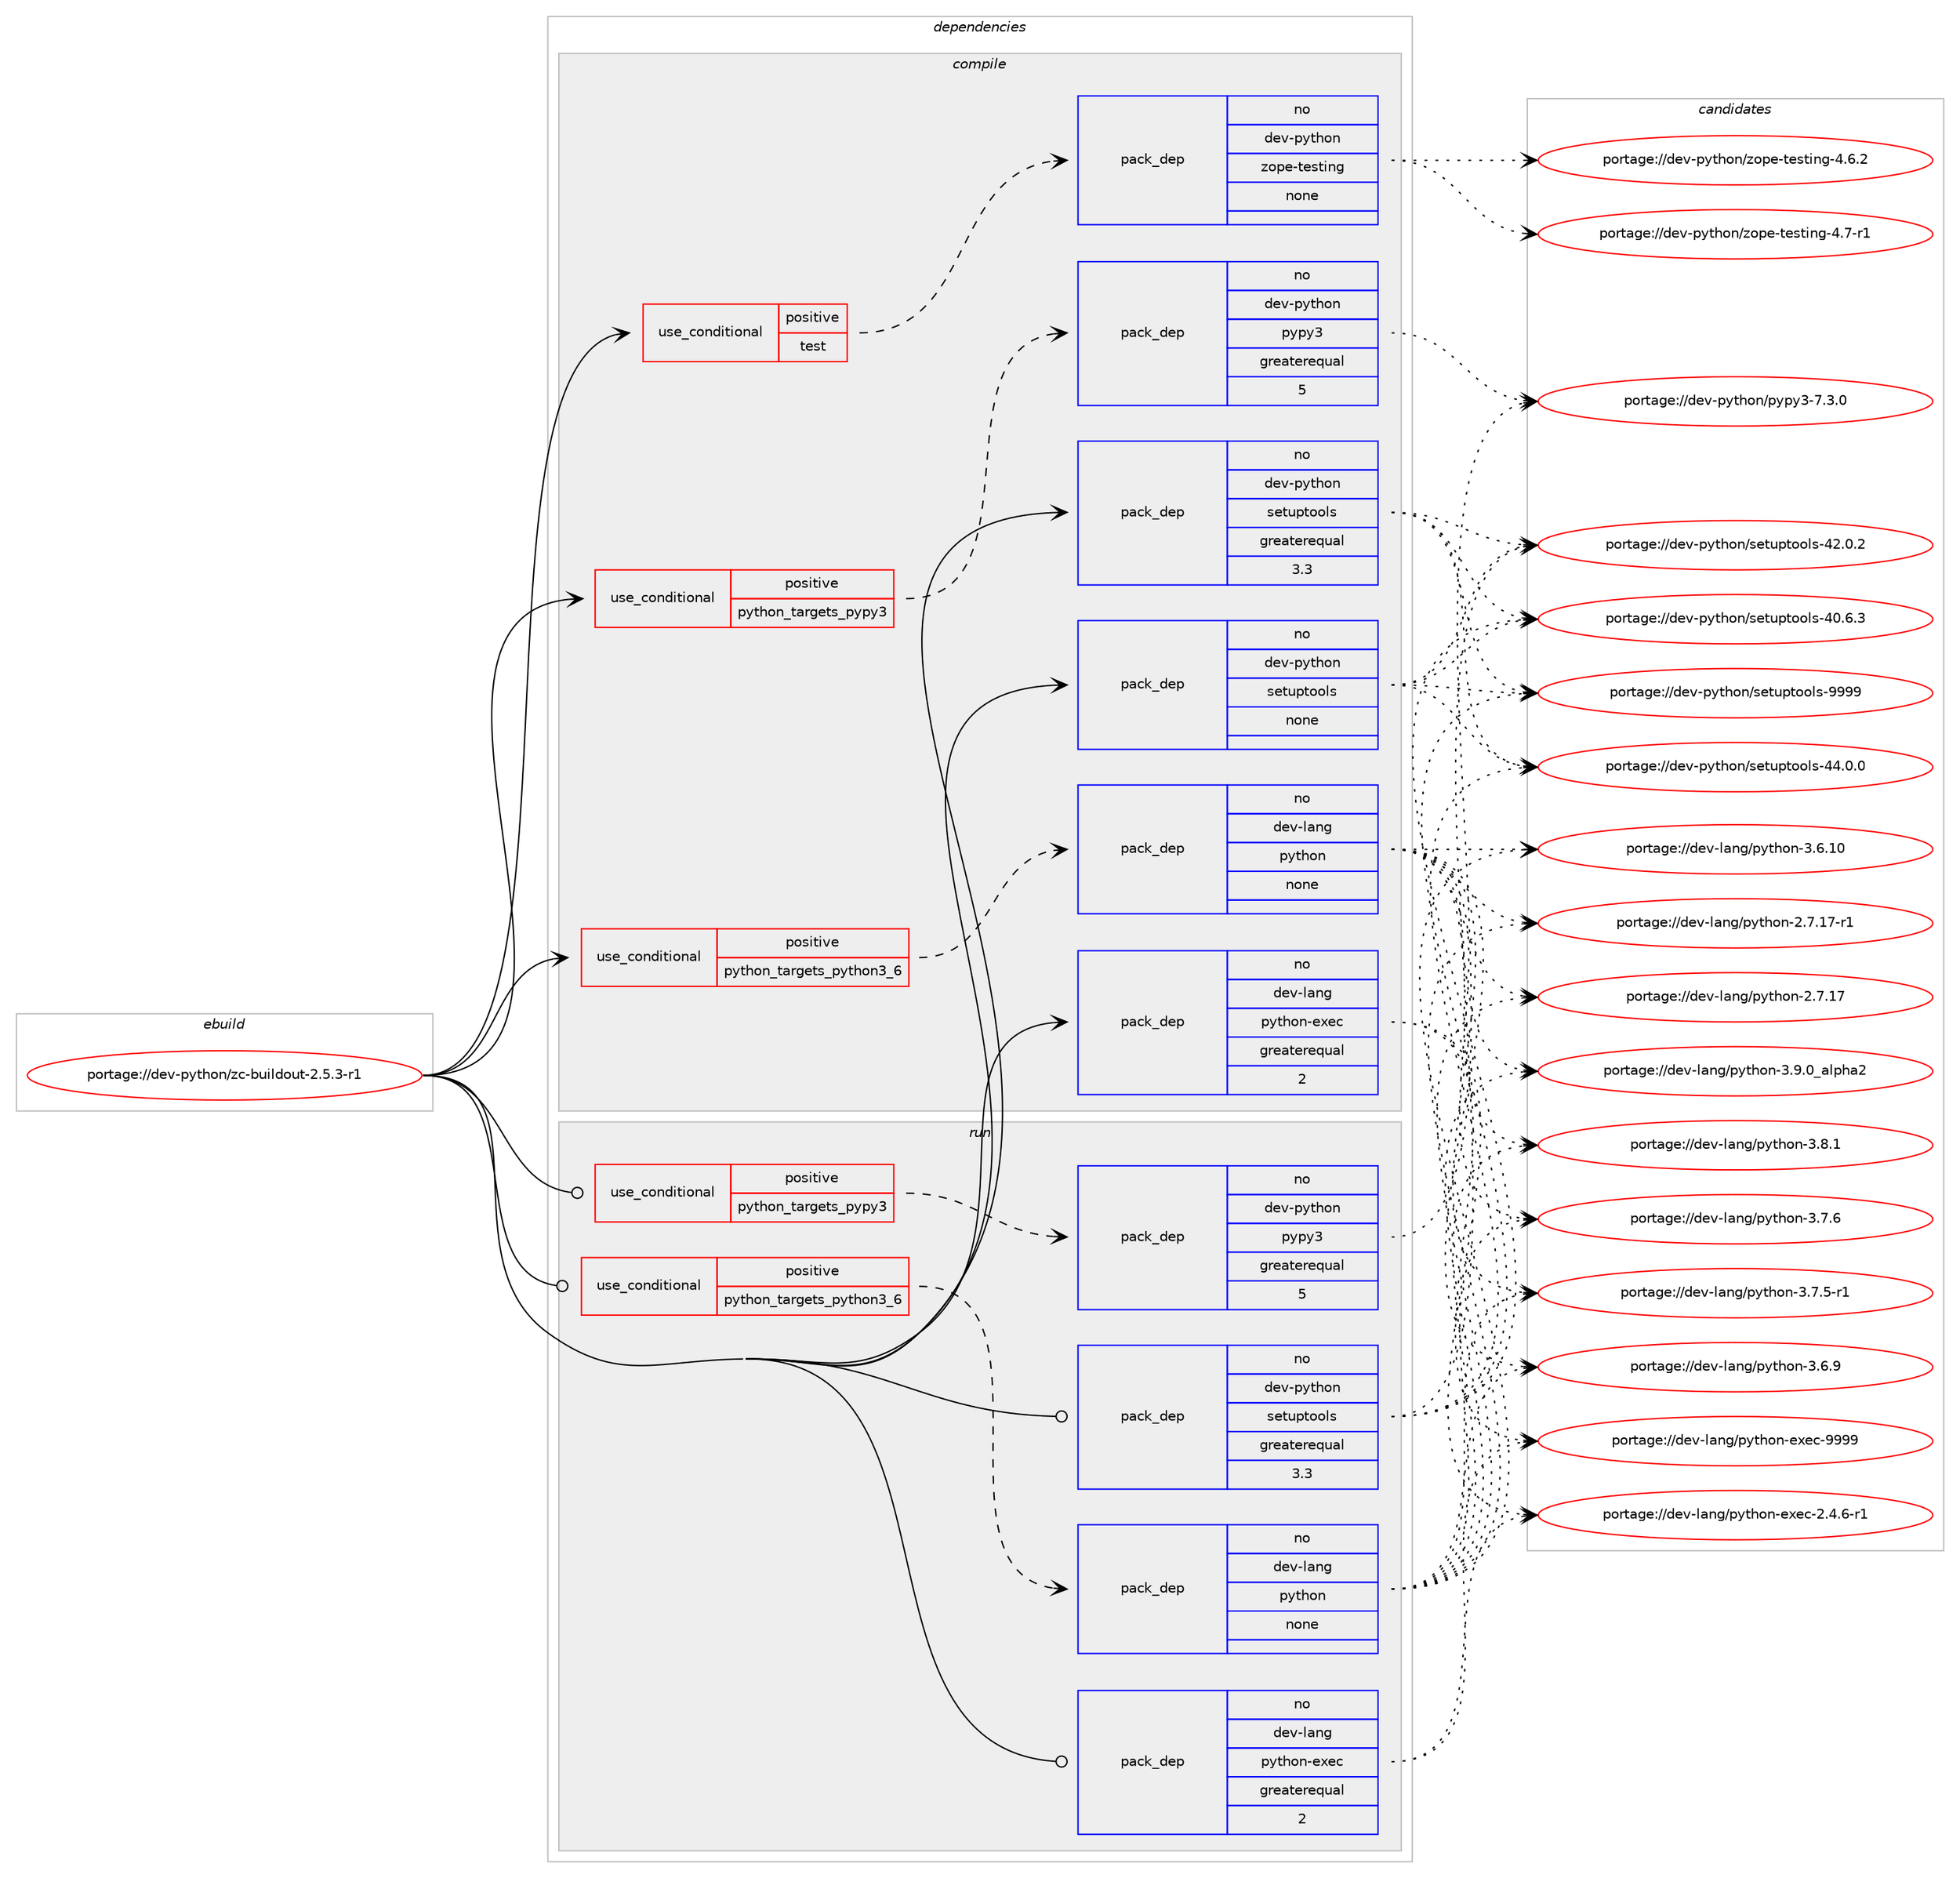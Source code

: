digraph prolog {

# *************
# Graph options
# *************

newrank=true;
concentrate=true;
compound=true;
graph [rankdir=LR,fontname=Helvetica,fontsize=10,ranksep=1.5];#, ranksep=2.5, nodesep=0.2];
edge  [arrowhead=vee];
node  [fontname=Helvetica,fontsize=10];

# **********
# The ebuild
# **********

subgraph cluster_leftcol {
color=gray;
label=<<i>ebuild</i>>;
id [label="portage://dev-python/zc-buildout-2.5.3-r1", color=red, width=4, href="../dev-python/zc-buildout-2.5.3-r1.svg"];
}

# ****************
# The dependencies
# ****************

subgraph cluster_midcol {
color=gray;
label=<<i>dependencies</i>>;
subgraph cluster_compile {
fillcolor="#eeeeee";
style=filled;
label=<<i>compile</i>>;
subgraph cond103318 {
dependency416958 [label=<<TABLE BORDER="0" CELLBORDER="1" CELLSPACING="0" CELLPADDING="4"><TR><TD ROWSPAN="3" CELLPADDING="10">use_conditional</TD></TR><TR><TD>positive</TD></TR><TR><TD>python_targets_pypy3</TD></TR></TABLE>>, shape=none, color=red];
subgraph pack308759 {
dependency416959 [label=<<TABLE BORDER="0" CELLBORDER="1" CELLSPACING="0" CELLPADDING="4" WIDTH="220"><TR><TD ROWSPAN="6" CELLPADDING="30">pack_dep</TD></TR><TR><TD WIDTH="110">no</TD></TR><TR><TD>dev-python</TD></TR><TR><TD>pypy3</TD></TR><TR><TD>greaterequal</TD></TR><TR><TD>5</TD></TR></TABLE>>, shape=none, color=blue];
}
dependency416958:e -> dependency416959:w [weight=20,style="dashed",arrowhead="vee"];
}
id:e -> dependency416958:w [weight=20,style="solid",arrowhead="vee"];
subgraph cond103319 {
dependency416960 [label=<<TABLE BORDER="0" CELLBORDER="1" CELLSPACING="0" CELLPADDING="4"><TR><TD ROWSPAN="3" CELLPADDING="10">use_conditional</TD></TR><TR><TD>positive</TD></TR><TR><TD>python_targets_python3_6</TD></TR></TABLE>>, shape=none, color=red];
subgraph pack308760 {
dependency416961 [label=<<TABLE BORDER="0" CELLBORDER="1" CELLSPACING="0" CELLPADDING="4" WIDTH="220"><TR><TD ROWSPAN="6" CELLPADDING="30">pack_dep</TD></TR><TR><TD WIDTH="110">no</TD></TR><TR><TD>dev-lang</TD></TR><TR><TD>python</TD></TR><TR><TD>none</TD></TR><TR><TD></TD></TR></TABLE>>, shape=none, color=blue];
}
dependency416960:e -> dependency416961:w [weight=20,style="dashed",arrowhead="vee"];
}
id:e -> dependency416960:w [weight=20,style="solid",arrowhead="vee"];
subgraph cond103320 {
dependency416962 [label=<<TABLE BORDER="0" CELLBORDER="1" CELLSPACING="0" CELLPADDING="4"><TR><TD ROWSPAN="3" CELLPADDING="10">use_conditional</TD></TR><TR><TD>positive</TD></TR><TR><TD>test</TD></TR></TABLE>>, shape=none, color=red];
subgraph pack308761 {
dependency416963 [label=<<TABLE BORDER="0" CELLBORDER="1" CELLSPACING="0" CELLPADDING="4" WIDTH="220"><TR><TD ROWSPAN="6" CELLPADDING="30">pack_dep</TD></TR><TR><TD WIDTH="110">no</TD></TR><TR><TD>dev-python</TD></TR><TR><TD>zope-testing</TD></TR><TR><TD>none</TD></TR><TR><TD></TD></TR></TABLE>>, shape=none, color=blue];
}
dependency416962:e -> dependency416963:w [weight=20,style="dashed",arrowhead="vee"];
}
id:e -> dependency416962:w [weight=20,style="solid",arrowhead="vee"];
subgraph pack308762 {
dependency416964 [label=<<TABLE BORDER="0" CELLBORDER="1" CELLSPACING="0" CELLPADDING="4" WIDTH="220"><TR><TD ROWSPAN="6" CELLPADDING="30">pack_dep</TD></TR><TR><TD WIDTH="110">no</TD></TR><TR><TD>dev-lang</TD></TR><TR><TD>python-exec</TD></TR><TR><TD>greaterequal</TD></TR><TR><TD>2</TD></TR></TABLE>>, shape=none, color=blue];
}
id:e -> dependency416964:w [weight=20,style="solid",arrowhead="vee"];
subgraph pack308763 {
dependency416965 [label=<<TABLE BORDER="0" CELLBORDER="1" CELLSPACING="0" CELLPADDING="4" WIDTH="220"><TR><TD ROWSPAN="6" CELLPADDING="30">pack_dep</TD></TR><TR><TD WIDTH="110">no</TD></TR><TR><TD>dev-python</TD></TR><TR><TD>setuptools</TD></TR><TR><TD>greaterequal</TD></TR><TR><TD>3.3</TD></TR></TABLE>>, shape=none, color=blue];
}
id:e -> dependency416965:w [weight=20,style="solid",arrowhead="vee"];
subgraph pack308764 {
dependency416966 [label=<<TABLE BORDER="0" CELLBORDER="1" CELLSPACING="0" CELLPADDING="4" WIDTH="220"><TR><TD ROWSPAN="6" CELLPADDING="30">pack_dep</TD></TR><TR><TD WIDTH="110">no</TD></TR><TR><TD>dev-python</TD></TR><TR><TD>setuptools</TD></TR><TR><TD>none</TD></TR><TR><TD></TD></TR></TABLE>>, shape=none, color=blue];
}
id:e -> dependency416966:w [weight=20,style="solid",arrowhead="vee"];
}
subgraph cluster_compileandrun {
fillcolor="#eeeeee";
style=filled;
label=<<i>compile and run</i>>;
}
subgraph cluster_run {
fillcolor="#eeeeee";
style=filled;
label=<<i>run</i>>;
subgraph cond103321 {
dependency416967 [label=<<TABLE BORDER="0" CELLBORDER="1" CELLSPACING="0" CELLPADDING="4"><TR><TD ROWSPAN="3" CELLPADDING="10">use_conditional</TD></TR><TR><TD>positive</TD></TR><TR><TD>python_targets_pypy3</TD></TR></TABLE>>, shape=none, color=red];
subgraph pack308765 {
dependency416968 [label=<<TABLE BORDER="0" CELLBORDER="1" CELLSPACING="0" CELLPADDING="4" WIDTH="220"><TR><TD ROWSPAN="6" CELLPADDING="30">pack_dep</TD></TR><TR><TD WIDTH="110">no</TD></TR><TR><TD>dev-python</TD></TR><TR><TD>pypy3</TD></TR><TR><TD>greaterequal</TD></TR><TR><TD>5</TD></TR></TABLE>>, shape=none, color=blue];
}
dependency416967:e -> dependency416968:w [weight=20,style="dashed",arrowhead="vee"];
}
id:e -> dependency416967:w [weight=20,style="solid",arrowhead="odot"];
subgraph cond103322 {
dependency416969 [label=<<TABLE BORDER="0" CELLBORDER="1" CELLSPACING="0" CELLPADDING="4"><TR><TD ROWSPAN="3" CELLPADDING="10">use_conditional</TD></TR><TR><TD>positive</TD></TR><TR><TD>python_targets_python3_6</TD></TR></TABLE>>, shape=none, color=red];
subgraph pack308766 {
dependency416970 [label=<<TABLE BORDER="0" CELLBORDER="1" CELLSPACING="0" CELLPADDING="4" WIDTH="220"><TR><TD ROWSPAN="6" CELLPADDING="30">pack_dep</TD></TR><TR><TD WIDTH="110">no</TD></TR><TR><TD>dev-lang</TD></TR><TR><TD>python</TD></TR><TR><TD>none</TD></TR><TR><TD></TD></TR></TABLE>>, shape=none, color=blue];
}
dependency416969:e -> dependency416970:w [weight=20,style="dashed",arrowhead="vee"];
}
id:e -> dependency416969:w [weight=20,style="solid",arrowhead="odot"];
subgraph pack308767 {
dependency416971 [label=<<TABLE BORDER="0" CELLBORDER="1" CELLSPACING="0" CELLPADDING="4" WIDTH="220"><TR><TD ROWSPAN="6" CELLPADDING="30">pack_dep</TD></TR><TR><TD WIDTH="110">no</TD></TR><TR><TD>dev-lang</TD></TR><TR><TD>python-exec</TD></TR><TR><TD>greaterequal</TD></TR><TR><TD>2</TD></TR></TABLE>>, shape=none, color=blue];
}
id:e -> dependency416971:w [weight=20,style="solid",arrowhead="odot"];
subgraph pack308768 {
dependency416972 [label=<<TABLE BORDER="0" CELLBORDER="1" CELLSPACING="0" CELLPADDING="4" WIDTH="220"><TR><TD ROWSPAN="6" CELLPADDING="30">pack_dep</TD></TR><TR><TD WIDTH="110">no</TD></TR><TR><TD>dev-python</TD></TR><TR><TD>setuptools</TD></TR><TR><TD>greaterequal</TD></TR><TR><TD>3.3</TD></TR></TABLE>>, shape=none, color=blue];
}
id:e -> dependency416972:w [weight=20,style="solid",arrowhead="odot"];
}
}

# **************
# The candidates
# **************

subgraph cluster_choices {
rank=same;
color=gray;
label=<<i>candidates</i>>;

subgraph choice308759 {
color=black;
nodesep=1;
choice100101118451121211161041111104711212111212151455546514648 [label="portage://dev-python/pypy3-7.3.0", color=red, width=4,href="../dev-python/pypy3-7.3.0.svg"];
dependency416959:e -> choice100101118451121211161041111104711212111212151455546514648:w [style=dotted,weight="100"];
}
subgraph choice308760 {
color=black;
nodesep=1;
choice10010111845108971101034711212111610411111045514657464895971081121049750 [label="portage://dev-lang/python-3.9.0_alpha2", color=red, width=4,href="../dev-lang/python-3.9.0_alpha2.svg"];
choice100101118451089711010347112121116104111110455146564649 [label="portage://dev-lang/python-3.8.1", color=red, width=4,href="../dev-lang/python-3.8.1.svg"];
choice100101118451089711010347112121116104111110455146554654 [label="portage://dev-lang/python-3.7.6", color=red, width=4,href="../dev-lang/python-3.7.6.svg"];
choice1001011184510897110103471121211161041111104551465546534511449 [label="portage://dev-lang/python-3.7.5-r1", color=red, width=4,href="../dev-lang/python-3.7.5-r1.svg"];
choice100101118451089711010347112121116104111110455146544657 [label="portage://dev-lang/python-3.6.9", color=red, width=4,href="../dev-lang/python-3.6.9.svg"];
choice10010111845108971101034711212111610411111045514654464948 [label="portage://dev-lang/python-3.6.10", color=red, width=4,href="../dev-lang/python-3.6.10.svg"];
choice100101118451089711010347112121116104111110455046554649554511449 [label="portage://dev-lang/python-2.7.17-r1", color=red, width=4,href="../dev-lang/python-2.7.17-r1.svg"];
choice10010111845108971101034711212111610411111045504655464955 [label="portage://dev-lang/python-2.7.17", color=red, width=4,href="../dev-lang/python-2.7.17.svg"];
dependency416961:e -> choice10010111845108971101034711212111610411111045514657464895971081121049750:w [style=dotted,weight="100"];
dependency416961:e -> choice100101118451089711010347112121116104111110455146564649:w [style=dotted,weight="100"];
dependency416961:e -> choice100101118451089711010347112121116104111110455146554654:w [style=dotted,weight="100"];
dependency416961:e -> choice1001011184510897110103471121211161041111104551465546534511449:w [style=dotted,weight="100"];
dependency416961:e -> choice100101118451089711010347112121116104111110455146544657:w [style=dotted,weight="100"];
dependency416961:e -> choice10010111845108971101034711212111610411111045514654464948:w [style=dotted,weight="100"];
dependency416961:e -> choice100101118451089711010347112121116104111110455046554649554511449:w [style=dotted,weight="100"];
dependency416961:e -> choice10010111845108971101034711212111610411111045504655464955:w [style=dotted,weight="100"];
}
subgraph choice308761 {
color=black;
nodesep=1;
choice100101118451121211161041111104712211111210145116101115116105110103455246554511449 [label="portage://dev-python/zope-testing-4.7-r1", color=red, width=4,href="../dev-python/zope-testing-4.7-r1.svg"];
choice100101118451121211161041111104712211111210145116101115116105110103455246544650 [label="portage://dev-python/zope-testing-4.6.2", color=red, width=4,href="../dev-python/zope-testing-4.6.2.svg"];
dependency416963:e -> choice100101118451121211161041111104712211111210145116101115116105110103455246554511449:w [style=dotted,weight="100"];
dependency416963:e -> choice100101118451121211161041111104712211111210145116101115116105110103455246544650:w [style=dotted,weight="100"];
}
subgraph choice308762 {
color=black;
nodesep=1;
choice10010111845108971101034711212111610411111045101120101994557575757 [label="portage://dev-lang/python-exec-9999", color=red, width=4,href="../dev-lang/python-exec-9999.svg"];
choice10010111845108971101034711212111610411111045101120101994550465246544511449 [label="portage://dev-lang/python-exec-2.4.6-r1", color=red, width=4,href="../dev-lang/python-exec-2.4.6-r1.svg"];
dependency416964:e -> choice10010111845108971101034711212111610411111045101120101994557575757:w [style=dotted,weight="100"];
dependency416964:e -> choice10010111845108971101034711212111610411111045101120101994550465246544511449:w [style=dotted,weight="100"];
}
subgraph choice308763 {
color=black;
nodesep=1;
choice10010111845112121116104111110471151011161171121161111111081154557575757 [label="portage://dev-python/setuptools-9999", color=red, width=4,href="../dev-python/setuptools-9999.svg"];
choice100101118451121211161041111104711510111611711211611111110811545525246484648 [label="portage://dev-python/setuptools-44.0.0", color=red, width=4,href="../dev-python/setuptools-44.0.0.svg"];
choice100101118451121211161041111104711510111611711211611111110811545525046484650 [label="portage://dev-python/setuptools-42.0.2", color=red, width=4,href="../dev-python/setuptools-42.0.2.svg"];
choice100101118451121211161041111104711510111611711211611111110811545524846544651 [label="portage://dev-python/setuptools-40.6.3", color=red, width=4,href="../dev-python/setuptools-40.6.3.svg"];
dependency416965:e -> choice10010111845112121116104111110471151011161171121161111111081154557575757:w [style=dotted,weight="100"];
dependency416965:e -> choice100101118451121211161041111104711510111611711211611111110811545525246484648:w [style=dotted,weight="100"];
dependency416965:e -> choice100101118451121211161041111104711510111611711211611111110811545525046484650:w [style=dotted,weight="100"];
dependency416965:e -> choice100101118451121211161041111104711510111611711211611111110811545524846544651:w [style=dotted,weight="100"];
}
subgraph choice308764 {
color=black;
nodesep=1;
choice10010111845112121116104111110471151011161171121161111111081154557575757 [label="portage://dev-python/setuptools-9999", color=red, width=4,href="../dev-python/setuptools-9999.svg"];
choice100101118451121211161041111104711510111611711211611111110811545525246484648 [label="portage://dev-python/setuptools-44.0.0", color=red, width=4,href="../dev-python/setuptools-44.0.0.svg"];
choice100101118451121211161041111104711510111611711211611111110811545525046484650 [label="portage://dev-python/setuptools-42.0.2", color=red, width=4,href="../dev-python/setuptools-42.0.2.svg"];
choice100101118451121211161041111104711510111611711211611111110811545524846544651 [label="portage://dev-python/setuptools-40.6.3", color=red, width=4,href="../dev-python/setuptools-40.6.3.svg"];
dependency416966:e -> choice10010111845112121116104111110471151011161171121161111111081154557575757:w [style=dotted,weight="100"];
dependency416966:e -> choice100101118451121211161041111104711510111611711211611111110811545525246484648:w [style=dotted,weight="100"];
dependency416966:e -> choice100101118451121211161041111104711510111611711211611111110811545525046484650:w [style=dotted,weight="100"];
dependency416966:e -> choice100101118451121211161041111104711510111611711211611111110811545524846544651:w [style=dotted,weight="100"];
}
subgraph choice308765 {
color=black;
nodesep=1;
choice100101118451121211161041111104711212111212151455546514648 [label="portage://dev-python/pypy3-7.3.0", color=red, width=4,href="../dev-python/pypy3-7.3.0.svg"];
dependency416968:e -> choice100101118451121211161041111104711212111212151455546514648:w [style=dotted,weight="100"];
}
subgraph choice308766 {
color=black;
nodesep=1;
choice10010111845108971101034711212111610411111045514657464895971081121049750 [label="portage://dev-lang/python-3.9.0_alpha2", color=red, width=4,href="../dev-lang/python-3.9.0_alpha2.svg"];
choice100101118451089711010347112121116104111110455146564649 [label="portage://dev-lang/python-3.8.1", color=red, width=4,href="../dev-lang/python-3.8.1.svg"];
choice100101118451089711010347112121116104111110455146554654 [label="portage://dev-lang/python-3.7.6", color=red, width=4,href="../dev-lang/python-3.7.6.svg"];
choice1001011184510897110103471121211161041111104551465546534511449 [label="portage://dev-lang/python-3.7.5-r1", color=red, width=4,href="../dev-lang/python-3.7.5-r1.svg"];
choice100101118451089711010347112121116104111110455146544657 [label="portage://dev-lang/python-3.6.9", color=red, width=4,href="../dev-lang/python-3.6.9.svg"];
choice10010111845108971101034711212111610411111045514654464948 [label="portage://dev-lang/python-3.6.10", color=red, width=4,href="../dev-lang/python-3.6.10.svg"];
choice100101118451089711010347112121116104111110455046554649554511449 [label="portage://dev-lang/python-2.7.17-r1", color=red, width=4,href="../dev-lang/python-2.7.17-r1.svg"];
choice10010111845108971101034711212111610411111045504655464955 [label="portage://dev-lang/python-2.7.17", color=red, width=4,href="../dev-lang/python-2.7.17.svg"];
dependency416970:e -> choice10010111845108971101034711212111610411111045514657464895971081121049750:w [style=dotted,weight="100"];
dependency416970:e -> choice100101118451089711010347112121116104111110455146564649:w [style=dotted,weight="100"];
dependency416970:e -> choice100101118451089711010347112121116104111110455146554654:w [style=dotted,weight="100"];
dependency416970:e -> choice1001011184510897110103471121211161041111104551465546534511449:w [style=dotted,weight="100"];
dependency416970:e -> choice100101118451089711010347112121116104111110455146544657:w [style=dotted,weight="100"];
dependency416970:e -> choice10010111845108971101034711212111610411111045514654464948:w [style=dotted,weight="100"];
dependency416970:e -> choice100101118451089711010347112121116104111110455046554649554511449:w [style=dotted,weight="100"];
dependency416970:e -> choice10010111845108971101034711212111610411111045504655464955:w [style=dotted,weight="100"];
}
subgraph choice308767 {
color=black;
nodesep=1;
choice10010111845108971101034711212111610411111045101120101994557575757 [label="portage://dev-lang/python-exec-9999", color=red, width=4,href="../dev-lang/python-exec-9999.svg"];
choice10010111845108971101034711212111610411111045101120101994550465246544511449 [label="portage://dev-lang/python-exec-2.4.6-r1", color=red, width=4,href="../dev-lang/python-exec-2.4.6-r1.svg"];
dependency416971:e -> choice10010111845108971101034711212111610411111045101120101994557575757:w [style=dotted,weight="100"];
dependency416971:e -> choice10010111845108971101034711212111610411111045101120101994550465246544511449:w [style=dotted,weight="100"];
}
subgraph choice308768 {
color=black;
nodesep=1;
choice10010111845112121116104111110471151011161171121161111111081154557575757 [label="portage://dev-python/setuptools-9999", color=red, width=4,href="../dev-python/setuptools-9999.svg"];
choice100101118451121211161041111104711510111611711211611111110811545525246484648 [label="portage://dev-python/setuptools-44.0.0", color=red, width=4,href="../dev-python/setuptools-44.0.0.svg"];
choice100101118451121211161041111104711510111611711211611111110811545525046484650 [label="portage://dev-python/setuptools-42.0.2", color=red, width=4,href="../dev-python/setuptools-42.0.2.svg"];
choice100101118451121211161041111104711510111611711211611111110811545524846544651 [label="portage://dev-python/setuptools-40.6.3", color=red, width=4,href="../dev-python/setuptools-40.6.3.svg"];
dependency416972:e -> choice10010111845112121116104111110471151011161171121161111111081154557575757:w [style=dotted,weight="100"];
dependency416972:e -> choice100101118451121211161041111104711510111611711211611111110811545525246484648:w [style=dotted,weight="100"];
dependency416972:e -> choice100101118451121211161041111104711510111611711211611111110811545525046484650:w [style=dotted,weight="100"];
dependency416972:e -> choice100101118451121211161041111104711510111611711211611111110811545524846544651:w [style=dotted,weight="100"];
}
}

}
